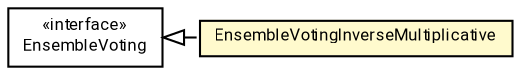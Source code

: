 #!/usr/local/bin/dot
#
# Class diagram 
# Generated by UMLGraph version R5_7_2-60-g0e99a6 (http://www.spinellis.gr/umlgraph/)
#

digraph G {
	graph [fontnames="svg"]
	edge [fontname="Roboto",fontsize=7,labelfontname="Roboto",labelfontsize=7,color="black"];
	node [fontname="Roboto",fontcolor="black",fontsize=8,shape=plaintext,margin=0,width=0,height=0];
	nodesep=0.15;
	ranksep=0.25;
	rankdir=LR;
	// de.lmu.ifi.dbs.elki.utilities.ensemble.EnsembleVotingInverseMultiplicative
	c3833838 [label=<<table title="de.lmu.ifi.dbs.elki.utilities.ensemble.EnsembleVotingInverseMultiplicative" border="0" cellborder="1" cellspacing="0" cellpadding="2" bgcolor="lemonChiffon" href="EnsembleVotingInverseMultiplicative.html" target="_parent">
		<tr><td><table border="0" cellspacing="0" cellpadding="1">
		<tr><td align="center" balign="center"> <font face="Roboto">EnsembleVotingInverseMultiplicative</font> </td></tr>
		</table></td></tr>
		</table>>, URL="EnsembleVotingInverseMultiplicative.html"];
	// de.lmu.ifi.dbs.elki.utilities.ensemble.EnsembleVoting
	c3833840 [label=<<table title="de.lmu.ifi.dbs.elki.utilities.ensemble.EnsembleVoting" border="0" cellborder="1" cellspacing="0" cellpadding="2" href="EnsembleVoting.html" target="_parent">
		<tr><td><table border="0" cellspacing="0" cellpadding="1">
		<tr><td align="center" balign="center"> &#171;interface&#187; </td></tr>
		<tr><td align="center" balign="center"> <font face="Roboto">EnsembleVoting</font> </td></tr>
		</table></td></tr>
		</table>>, URL="EnsembleVoting.html"];
	// de.lmu.ifi.dbs.elki.utilities.ensemble.EnsembleVotingInverseMultiplicative implements de.lmu.ifi.dbs.elki.utilities.ensemble.EnsembleVoting
	c3833840 -> c3833838 [arrowtail=empty,style=dashed,dir=back,weight=9];
}


